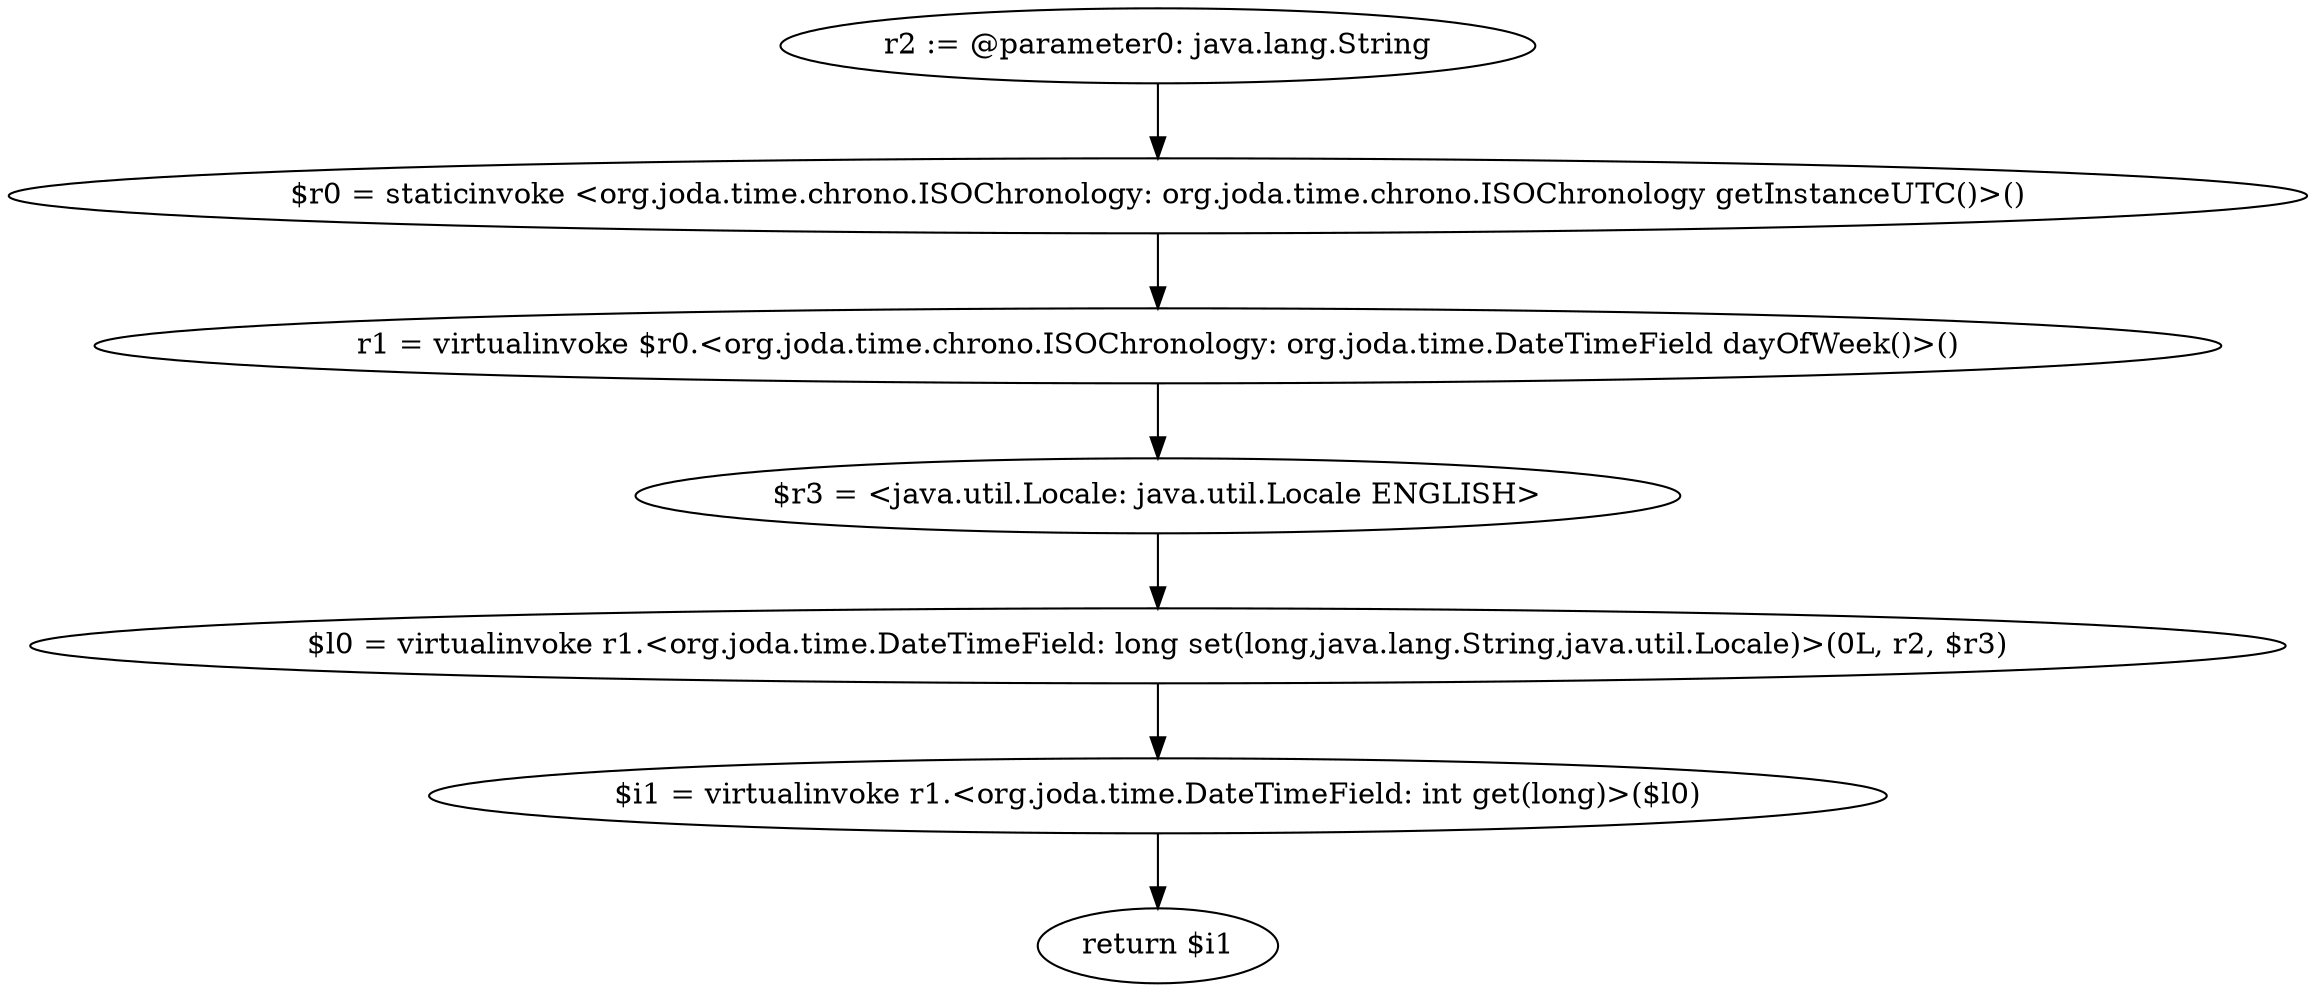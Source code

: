digraph "unitGraph" {
    "r2 := @parameter0: java.lang.String"
    "$r0 = staticinvoke <org.joda.time.chrono.ISOChronology: org.joda.time.chrono.ISOChronology getInstanceUTC()>()"
    "r1 = virtualinvoke $r0.<org.joda.time.chrono.ISOChronology: org.joda.time.DateTimeField dayOfWeek()>()"
    "$r3 = <java.util.Locale: java.util.Locale ENGLISH>"
    "$l0 = virtualinvoke r1.<org.joda.time.DateTimeField: long set(long,java.lang.String,java.util.Locale)>(0L, r2, $r3)"
    "$i1 = virtualinvoke r1.<org.joda.time.DateTimeField: int get(long)>($l0)"
    "return $i1"
    "r2 := @parameter0: java.lang.String"->"$r0 = staticinvoke <org.joda.time.chrono.ISOChronology: org.joda.time.chrono.ISOChronology getInstanceUTC()>()";
    "$r0 = staticinvoke <org.joda.time.chrono.ISOChronology: org.joda.time.chrono.ISOChronology getInstanceUTC()>()"->"r1 = virtualinvoke $r0.<org.joda.time.chrono.ISOChronology: org.joda.time.DateTimeField dayOfWeek()>()";
    "r1 = virtualinvoke $r0.<org.joda.time.chrono.ISOChronology: org.joda.time.DateTimeField dayOfWeek()>()"->"$r3 = <java.util.Locale: java.util.Locale ENGLISH>";
    "$r3 = <java.util.Locale: java.util.Locale ENGLISH>"->"$l0 = virtualinvoke r1.<org.joda.time.DateTimeField: long set(long,java.lang.String,java.util.Locale)>(0L, r2, $r3)";
    "$l0 = virtualinvoke r1.<org.joda.time.DateTimeField: long set(long,java.lang.String,java.util.Locale)>(0L, r2, $r3)"->"$i1 = virtualinvoke r1.<org.joda.time.DateTimeField: int get(long)>($l0)";
    "$i1 = virtualinvoke r1.<org.joda.time.DateTimeField: int get(long)>($l0)"->"return $i1";
}
